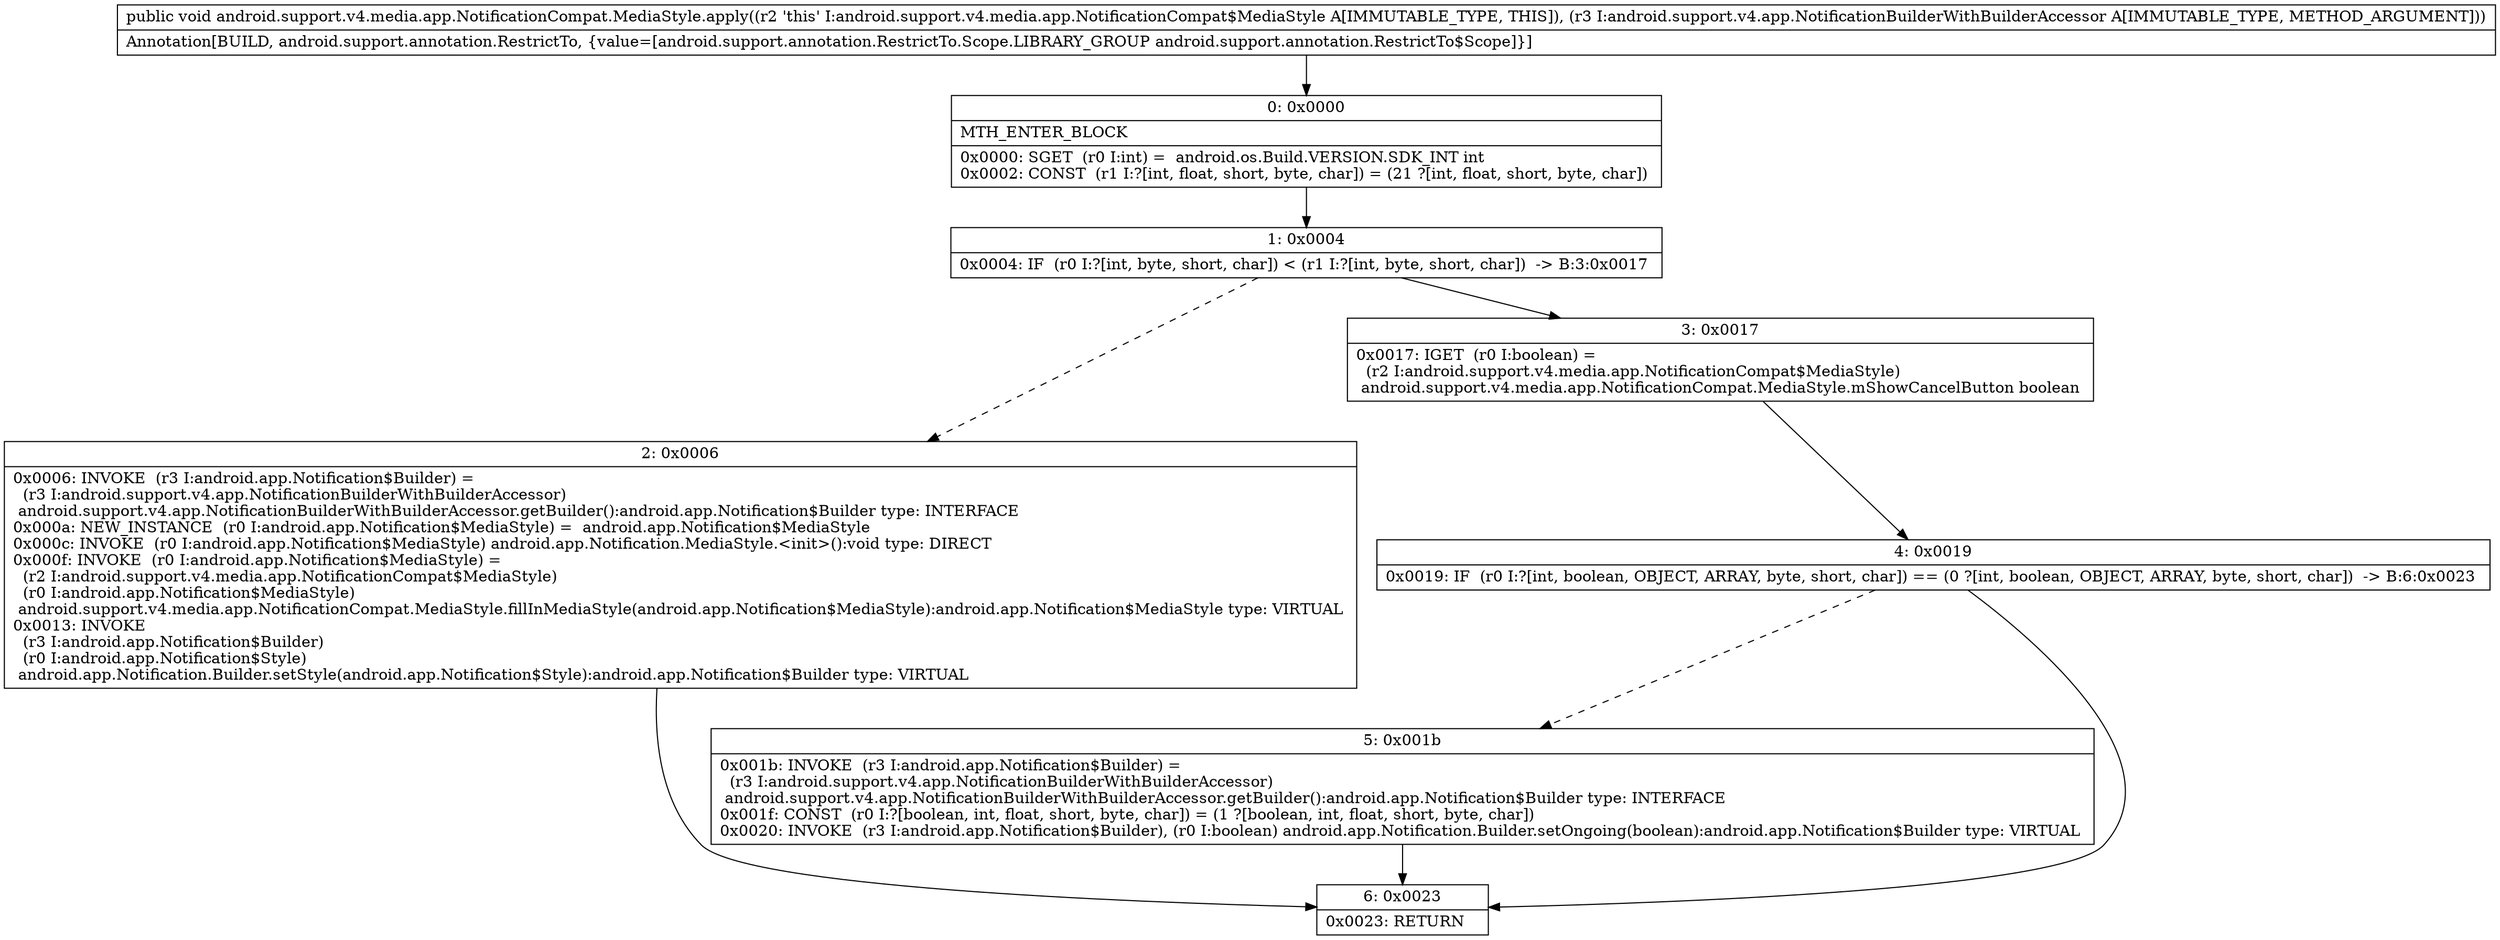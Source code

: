 digraph "CFG forandroid.support.v4.media.app.NotificationCompat.MediaStyle.apply(Landroid\/support\/v4\/app\/NotificationBuilderWithBuilderAccessor;)V" {
Node_0 [shape=record,label="{0\:\ 0x0000|MTH_ENTER_BLOCK\l|0x0000: SGET  (r0 I:int) =  android.os.Build.VERSION.SDK_INT int \l0x0002: CONST  (r1 I:?[int, float, short, byte, char]) = (21 ?[int, float, short, byte, char]) \l}"];
Node_1 [shape=record,label="{1\:\ 0x0004|0x0004: IF  (r0 I:?[int, byte, short, char]) \< (r1 I:?[int, byte, short, char])  \-\> B:3:0x0017 \l}"];
Node_2 [shape=record,label="{2\:\ 0x0006|0x0006: INVOKE  (r3 I:android.app.Notification$Builder) = \l  (r3 I:android.support.v4.app.NotificationBuilderWithBuilderAccessor)\l android.support.v4.app.NotificationBuilderWithBuilderAccessor.getBuilder():android.app.Notification$Builder type: INTERFACE \l0x000a: NEW_INSTANCE  (r0 I:android.app.Notification$MediaStyle) =  android.app.Notification$MediaStyle \l0x000c: INVOKE  (r0 I:android.app.Notification$MediaStyle) android.app.Notification.MediaStyle.\<init\>():void type: DIRECT \l0x000f: INVOKE  (r0 I:android.app.Notification$MediaStyle) = \l  (r2 I:android.support.v4.media.app.NotificationCompat$MediaStyle)\l  (r0 I:android.app.Notification$MediaStyle)\l android.support.v4.media.app.NotificationCompat.MediaStyle.fillInMediaStyle(android.app.Notification$MediaStyle):android.app.Notification$MediaStyle type: VIRTUAL \l0x0013: INVOKE  \l  (r3 I:android.app.Notification$Builder)\l  (r0 I:android.app.Notification$Style)\l android.app.Notification.Builder.setStyle(android.app.Notification$Style):android.app.Notification$Builder type: VIRTUAL \l}"];
Node_3 [shape=record,label="{3\:\ 0x0017|0x0017: IGET  (r0 I:boolean) = \l  (r2 I:android.support.v4.media.app.NotificationCompat$MediaStyle)\l android.support.v4.media.app.NotificationCompat.MediaStyle.mShowCancelButton boolean \l}"];
Node_4 [shape=record,label="{4\:\ 0x0019|0x0019: IF  (r0 I:?[int, boolean, OBJECT, ARRAY, byte, short, char]) == (0 ?[int, boolean, OBJECT, ARRAY, byte, short, char])  \-\> B:6:0x0023 \l}"];
Node_5 [shape=record,label="{5\:\ 0x001b|0x001b: INVOKE  (r3 I:android.app.Notification$Builder) = \l  (r3 I:android.support.v4.app.NotificationBuilderWithBuilderAccessor)\l android.support.v4.app.NotificationBuilderWithBuilderAccessor.getBuilder():android.app.Notification$Builder type: INTERFACE \l0x001f: CONST  (r0 I:?[boolean, int, float, short, byte, char]) = (1 ?[boolean, int, float, short, byte, char]) \l0x0020: INVOKE  (r3 I:android.app.Notification$Builder), (r0 I:boolean) android.app.Notification.Builder.setOngoing(boolean):android.app.Notification$Builder type: VIRTUAL \l}"];
Node_6 [shape=record,label="{6\:\ 0x0023|0x0023: RETURN   \l}"];
MethodNode[shape=record,label="{public void android.support.v4.media.app.NotificationCompat.MediaStyle.apply((r2 'this' I:android.support.v4.media.app.NotificationCompat$MediaStyle A[IMMUTABLE_TYPE, THIS]), (r3 I:android.support.v4.app.NotificationBuilderWithBuilderAccessor A[IMMUTABLE_TYPE, METHOD_ARGUMENT]))  | Annotation[BUILD, android.support.annotation.RestrictTo, \{value=[android.support.annotation.RestrictTo.Scope.LIBRARY_GROUP android.support.annotation.RestrictTo$Scope]\}]\l}"];
MethodNode -> Node_0;
Node_0 -> Node_1;
Node_1 -> Node_2[style=dashed];
Node_1 -> Node_3;
Node_2 -> Node_6;
Node_3 -> Node_4;
Node_4 -> Node_5[style=dashed];
Node_4 -> Node_6;
Node_5 -> Node_6;
}

